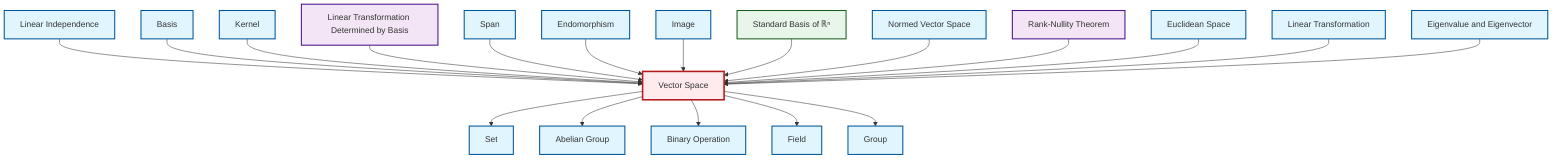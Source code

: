 graph TD
    classDef definition fill:#e1f5fe,stroke:#01579b,stroke-width:2px
    classDef theorem fill:#f3e5f5,stroke:#4a148c,stroke-width:2px
    classDef axiom fill:#fff3e0,stroke:#e65100,stroke-width:2px
    classDef example fill:#e8f5e9,stroke:#1b5e20,stroke-width:2px
    classDef current fill:#ffebee,stroke:#b71c1c,stroke-width:3px
    def-linear-transformation["Linear Transformation"]:::definition
    thm-rank-nullity["Rank-Nullity Theorem"]:::theorem
    def-vector-space["Vector Space"]:::definition
    def-image["Image"]:::definition
    def-span["Span"]:::definition
    def-kernel["Kernel"]:::definition
    def-field["Field"]:::definition
    thm-linear-transformation-basis["Linear Transformation Determined by Basis"]:::theorem
    def-normed-vector-space["Normed Vector Space"]:::definition
    def-group["Group"]:::definition
    def-abelian-group["Abelian Group"]:::definition
    def-linear-independence["Linear Independence"]:::definition
    def-endomorphism["Endomorphism"]:::definition
    def-eigenvalue-eigenvector["Eigenvalue and Eigenvector"]:::definition
    def-euclidean-space["Euclidean Space"]:::definition
    ex-standard-basis-rn["Standard Basis of ℝⁿ"]:::example
    def-set["Set"]:::definition
    def-binary-operation["Binary Operation"]:::definition
    def-basis["Basis"]:::definition
    def-vector-space --> def-set
    def-linear-independence --> def-vector-space
    def-basis --> def-vector-space
    def-kernel --> def-vector-space
    thm-linear-transformation-basis --> def-vector-space
    def-span --> def-vector-space
    def-endomorphism --> def-vector-space
    def-image --> def-vector-space
    def-vector-space --> def-abelian-group
    ex-standard-basis-rn --> def-vector-space
    def-normed-vector-space --> def-vector-space
    thm-rank-nullity --> def-vector-space
    def-euclidean-space --> def-vector-space
    def-vector-space --> def-binary-operation
    def-linear-transformation --> def-vector-space
    def-vector-space --> def-field
    def-vector-space --> def-group
    def-eigenvalue-eigenvector --> def-vector-space
    class def-vector-space current